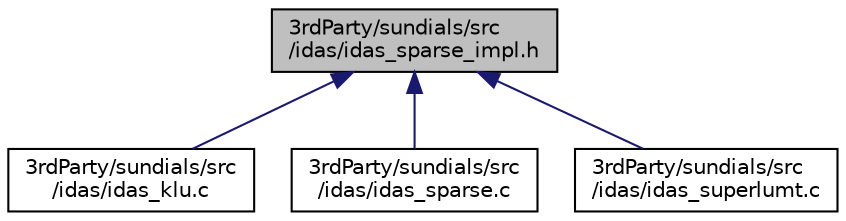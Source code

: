 digraph "3rdParty/sundials/src/idas/idas_sparse_impl.h"
{
  edge [fontname="Helvetica",fontsize="10",labelfontname="Helvetica",labelfontsize="10"];
  node [fontname="Helvetica",fontsize="10",shape=record];
  Node2 [label="3rdParty/sundials/src\l/idas/idas_sparse_impl.h",height=0.2,width=0.4,color="black", fillcolor="grey75", style="filled", fontcolor="black"];
  Node2 -> Node3 [dir="back",color="midnightblue",fontsize="10",style="solid",fontname="Helvetica"];
  Node3 [label="3rdParty/sundials/src\l/idas/idas_klu.c",height=0.2,width=0.4,color="black", fillcolor="white", style="filled",URL="$d3/dca/idas__klu_8c.html"];
  Node2 -> Node4 [dir="back",color="midnightblue",fontsize="10",style="solid",fontname="Helvetica"];
  Node4 [label="3rdParty/sundials/src\l/idas/idas_sparse.c",height=0.2,width=0.4,color="black", fillcolor="white", style="filled",URL="$de/dbe/idas__sparse_8c.html"];
  Node2 -> Node5 [dir="back",color="midnightblue",fontsize="10",style="solid",fontname="Helvetica"];
  Node5 [label="3rdParty/sundials/src\l/idas/idas_superlumt.c",height=0.2,width=0.4,color="black", fillcolor="white", style="filled",URL="$d7/d15/idas__superlumt_8c.html"];
}
